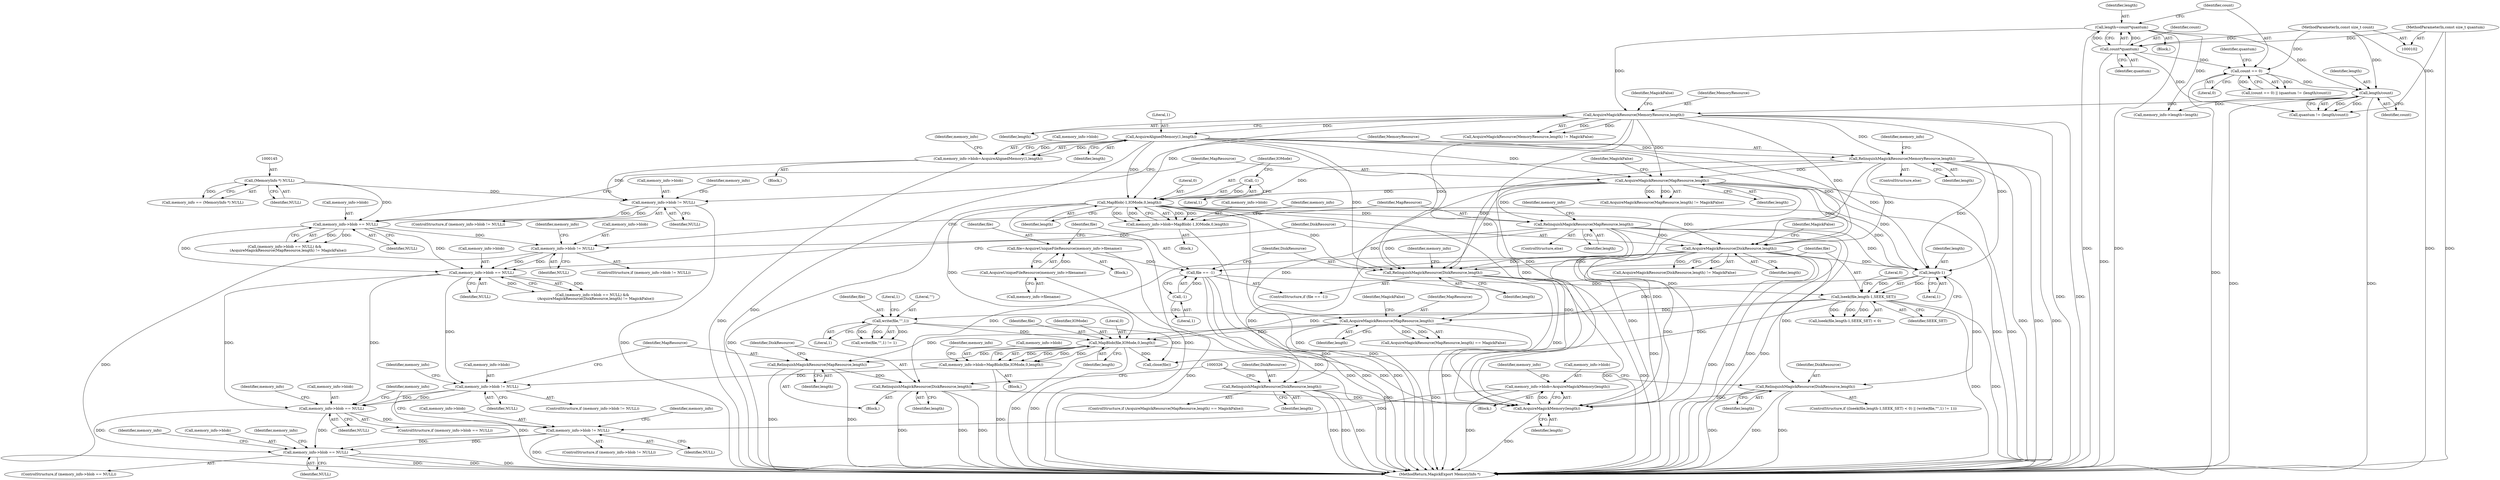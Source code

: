 digraph "0_ImageMagick_0f6fc2d5bf8f500820c3dbcf0d23ee14f2d9f734@pointer" {
"1000343" [label="(Call,memory_info->blob != NULL)"];
"1000336" [label="(Call,memory_info->blob=AcquireMagickMemory(length))"];
"1000340" [label="(Call,AcquireMagickMemory(length))"];
"1000170" [label="(Call,AcquireMagickResource(MemoryResource,length))"];
"1000120" [label="(Call,length/count)"];
"1000108" [label="(Call,length=count*quantum)"];
"1000110" [label="(Call,count*quantum)"];
"1000103" [label="(MethodParameterIn,const size_t count)"];
"1000104" [label="(MethodParameterIn,const size_t quantum)"];
"1000115" [label="(Call,count == 0)"];
"1000292" [label="(Call,RelinquishMagickResource(DiskResource,length))"];
"1000243" [label="(Call,AcquireMagickResource(DiskResource,length))"];
"1000214" [label="(Call,MapBlob(-1,IOMode,0,length))"];
"1000215" [label="(Call,-1)"];
"1000179" [label="(Call,AcquireAlignedMemory(1,length))"];
"1000205" [label="(Call,AcquireMagickResource(MapResource,length))"];
"1000194" [label="(Call,RelinquishMagickResource(MemoryResource,length))"];
"1000232" [label="(Call,RelinquishMagickResource(MapResource,length))"];
"1000288" [label="(Call,AcquireMagickResource(MapResource,length))"];
"1000270" [label="(Call,length-1)"];
"1000301" [label="(Call,MapBlob(file,IOMode,0,length))"];
"1000268" [label="(Call,lseek(file,length-1,SEEK_SET))"];
"1000256" [label="(Call,file == -1)"];
"1000249" [label="(Call,file=AcquireUniqueFileResource(memory_info->filename))"];
"1000251" [label="(Call,AcquireUniqueFileResource(memory_info->filename))"];
"1000258" [label="(Call,-1)"];
"1000276" [label="(Call,write(file,\"\",1))"];
"1000260" [label="(Call,RelinquishMagickResource(DiskResource,length))"];
"1000322" [label="(Call,RelinquishMagickResource(DiskResource,length))"];
"1000319" [label="(Call,RelinquishMagickResource(MapResource,length))"];
"1000281" [label="(Call,RelinquishMagickResource(DiskResource,length))"];
"1000330" [label="(Call,memory_info->blob == NULL)"];
"1000237" [label="(Call,memory_info->blob == NULL)"];
"1000199" [label="(Call,memory_info->blob == NULL)"];
"1000183" [label="(Call,memory_info->blob != NULL)"];
"1000175" [label="(Call,memory_info->blob=AcquireAlignedMemory(1,length))"];
"1000144" [label="(Call,(MemoryInfo *) NULL)"];
"1000221" [label="(Call,memory_info->blob != NULL)"];
"1000210" [label="(Call,memory_info->blob=MapBlob(-1,IOMode,0,length))"];
"1000307" [label="(Call,memory_info->blob != NULL)"];
"1000297" [label="(Call,memory_info->blob=MapBlob(file,IOMode,0,length))"];
"1000354" [label="(Call,memory_info->blob == NULL)"];
"1000108" [label="(Call,length=count*quantum)"];
"1000249" [label="(Call,file=AcquireUniqueFileResource(memory_info->filename))"];
"1000365" [label="(MethodReturn,MagickExport MemoryInfo *)"];
"1000265" [label="(ControlStructure,if ((lseek(file,length-1,SEEK_SET) < 0) || (write(file,\"\",1) != 1)))"];
"1000109" [label="(Identifier,length)"];
"1000274" [label="(Literal,0)"];
"1000117" [label="(Literal,0)"];
"1000308" [label="(Call,memory_info->blob)"];
"1000199" [label="(Call,memory_info->blob == NULL)"];
"1000243" [label="(Call,AcquireMagickResource(DiskResource,length))"];
"1000340" [label="(Call,AcquireMagickMemory(length))"];
"1000114" [label="(Call,(count == 0) || (quantum != (length/count)))"];
"1000288" [label="(Call,AcquireMagickResource(MapResource,length))"];
"1000298" [label="(Call,memory_info->blob)"];
"1000120" [label="(Call,length/count)"];
"1000286" [label="(ControlStructure,if (AcquireMagickResource(MapResource,length) == MagickFalse))"];
"1000180" [label="(Literal,1)"];
"1000293" [label="(Identifier,DiskResource)"];
"1000207" [label="(Identifier,length)"];
"1000304" [label="(Literal,0)"];
"1000176" [label="(Call,memory_info->blob)"];
"1000187" [label="(Identifier,NULL)"];
"1000345" [label="(Identifier,memory_info)"];
"1000175" [label="(Call,memory_info->blob=AcquireAlignedMemory(1,length))"];
"1000158" [label="(Call,memory_info->length=length)"];
"1000336" [label="(Call,memory_info->blob=AcquireMagickMemory(length))"];
"1000218" [label="(Literal,0)"];
"1000360" [label="(Identifier,memory_info)"];
"1000271" [label="(Identifier,length)"];
"1000330" [label="(Call,memory_info->blob == NULL)"];
"1000122" [label="(Identifier,count)"];
"1000103" [label="(MethodParameterIn,const size_t count)"];
"1000104" [label="(MethodParameterIn,const size_t quantum)"];
"1000314" [label="(Identifier,memory_info)"];
"1000309" [label="(Identifier,memory_info)"];
"1000290" [label="(Identifier,length)"];
"1000116" [label="(Identifier,count)"];
"1000307" [label="(Call,memory_info->blob != NULL)"];
"1000206" [label="(Identifier,MapResource)"];
"1000277" [label="(Identifier,file)"];
"1000204" [label="(Call,AcquireMagickResource(MapResource,length) != MagickFalse)"];
"1000302" [label="(Identifier,file)"];
"1000182" [label="(ControlStructure,if (memory_info->blob != NULL))"];
"1000179" [label="(Call,AcquireAlignedMemory(1,length))"];
"1000232" [label="(Call,RelinquishMagickResource(MapResource,length))"];
"1000356" [label="(Identifier,memory_info)"];
"1000297" [label="(Call,memory_info->blob=MapBlob(file,IOMode,0,length))"];
"1000144" [label="(Call,(MemoryInfo *) NULL)"];
"1000275" [label="(Call,write(file,\"\",1) != 1)"];
"1000354" [label="(Call,memory_info->blob == NULL)"];
"1000205" [label="(Call,AcquireMagickResource(MapResource,length))"];
"1000174" [label="(Block,)"];
"1000256" [label="(Call,file == -1)"];
"1000236" [label="(Call,(memory_info->blob == NULL) &&\n      (AcquireMagickResource(DiskResource,length) != MagickFalse))"];
"1000311" [label="(Identifier,NULL)"];
"1000118" [label="(Call,quantum != (length/count))"];
"1000319" [label="(Call,RelinquishMagickResource(MapResource,length))"];
"1000255" [label="(ControlStructure,if (file == -1))"];
"1000323" [label="(Identifier,DiskResource)"];
"1000173" [label="(Identifier,MagickFalse)"];
"1000322" [label="(Call,RelinquishMagickResource(DiskResource,length))"];
"1000112" [label="(Identifier,quantum)"];
"1000216" [label="(Literal,1)"];
"1000200" [label="(Call,memory_info->blob)"];
"1000246" [label="(Identifier,MagickFalse)"];
"1000238" [label="(Call,memory_info->blob)"];
"1000172" [label="(Identifier,length)"];
"1000231" [label="(ControlStructure,else)"];
"1000217" [label="(Identifier,IOMode)"];
"1000344" [label="(Call,memory_info->blob)"];
"1000259" [label="(Literal,1)"];
"1000222" [label="(Call,memory_info->blob)"];
"1000353" [label="(ControlStructure,if (memory_info->blob == NULL))"];
"1000280" [label="(Literal,1)"];
"1000201" [label="(Identifier,memory_info)"];
"1000234" [label="(Identifier,length)"];
"1000209" [label="(Block,)"];
"1000329" [label="(ControlStructure,if (memory_info->blob == NULL))"];
"1000169" [label="(Call,AcquireMagickResource(MemoryResource,length) != MagickFalse)"];
"1000105" [label="(Block,)"];
"1000292" [label="(Call,RelinquishMagickResource(DiskResource,length))"];
"1000324" [label="(Identifier,length)"];
"1000268" [label="(Call,lseek(file,length-1,SEEK_SET))"];
"1000184" [label="(Call,memory_info->blob)"];
"1000142" [label="(Call,memory_info == (MemoryInfo *) NULL)"];
"1000279" [label="(Literal,1)"];
"1000355" [label="(Call,memory_info->blob)"];
"1000244" [label="(Identifier,DiskResource)"];
"1000332" [label="(Identifier,memory_info)"];
"1000221" [label="(Call,memory_info->blob != NULL)"];
"1000237" [label="(Call,memory_info->blob == NULL)"];
"1000115" [label="(Call,count == 0)"];
"1000110" [label="(Call,count*quantum)"];
"1000270" [label="(Call,length-1)"];
"1000193" [label="(ControlStructure,else)"];
"1000276" [label="(Call,write(file,\"\",1))"];
"1000190" [label="(Identifier,memory_info)"];
"1000342" [label="(ControlStructure,if (memory_info->blob != NULL))"];
"1000208" [label="(Identifier,MagickFalse)"];
"1000320" [label="(Identifier,MapResource)"];
"1000257" [label="(Identifier,file)"];
"1000211" [label="(Call,memory_info->blob)"];
"1000272" [label="(Literal,1)"];
"1000241" [label="(Identifier,NULL)"];
"1000294" [label="(Identifier,length)"];
"1000335" [label="(Block,)"];
"1000198" [label="(Call,(memory_info->blob == NULL) &&\n      (AcquireMagickResource(MapResource,length) != MagickFalse))"];
"1000239" [label="(Identifier,memory_info)"];
"1000183" [label="(Call,memory_info->blob != NULL)"];
"1000195" [label="(Identifier,MemoryResource)"];
"1000210" [label="(Call,memory_info->blob=MapBlob(-1,IOMode,0,length))"];
"1000334" [label="(Identifier,NULL)"];
"1000214" [label="(Call,MapBlob(-1,IOMode,0,length))"];
"1000185" [label="(Identifier,memory_info)"];
"1000364" [label="(Identifier,memory_info)"];
"1000203" [label="(Identifier,NULL)"];
"1000252" [label="(Call,memory_info->filename)"];
"1000233" [label="(Identifier,MapResource)"];
"1000296" [label="(Block,)"];
"1000171" [label="(Identifier,MemoryResource)"];
"1000338" [label="(Identifier,memory_info)"];
"1000146" [label="(Identifier,NULL)"];
"1000305" [label="(Identifier,length)"];
"1000327" [label="(Call,close(file))"];
"1000343" [label="(Call,memory_info->blob != NULL)"];
"1000111" [label="(Identifier,count)"];
"1000247" [label="(Block,)"];
"1000283" [label="(Identifier,length)"];
"1000220" [label="(ControlStructure,if (memory_info->blob != NULL))"];
"1000219" [label="(Identifier,length)"];
"1000170" [label="(Call,AcquireMagickResource(MemoryResource,length))"];
"1000267" [label="(Call,lseek(file,length-1,SEEK_SET) < 0)"];
"1000291" [label="(Identifier,MagickFalse)"];
"1000223" [label="(Identifier,memory_info)"];
"1000303" [label="(Identifier,IOMode)"];
"1000242" [label="(Call,AcquireMagickResource(DiskResource,length) != MagickFalse)"];
"1000347" [label="(Identifier,NULL)"];
"1000278" [label="(Literal,\"\")"];
"1000251" [label="(Call,AcquireUniqueFileResource(memory_info->filename))"];
"1000194" [label="(Call,RelinquishMagickResource(MemoryResource,length))"];
"1000196" [label="(Identifier,length)"];
"1000225" [label="(Identifier,NULL)"];
"1000119" [label="(Identifier,quantum)"];
"1000258" [label="(Call,-1)"];
"1000260" [label="(Call,RelinquishMagickResource(DiskResource,length))"];
"1000262" [label="(Identifier,length)"];
"1000301" [label="(Call,MapBlob(file,IOMode,0,length))"];
"1000318" [label="(Block,)"];
"1000281" [label="(Call,RelinquishMagickResource(DiskResource,length))"];
"1000306" [label="(ControlStructure,if (memory_info->blob != NULL))"];
"1000269" [label="(Identifier,file)"];
"1000282" [label="(Identifier,DiskResource)"];
"1000287" [label="(Call,AcquireMagickResource(MapResource,length) == MagickFalse)"];
"1000350" [label="(Identifier,memory_info)"];
"1000228" [label="(Identifier,memory_info)"];
"1000273" [label="(Identifier,SEEK_SET)"];
"1000289" [label="(Identifier,MapResource)"];
"1000358" [label="(Identifier,NULL)"];
"1000337" [label="(Call,memory_info->blob)"];
"1000181" [label="(Identifier,length)"];
"1000341" [label="(Identifier,length)"];
"1000261" [label="(Identifier,DiskResource)"];
"1000245" [label="(Identifier,length)"];
"1000321" [label="(Identifier,length)"];
"1000250" [label="(Identifier,file)"];
"1000331" [label="(Call,memory_info->blob)"];
"1000215" [label="(Call,-1)"];
"1000121" [label="(Identifier,length)"];
"1000343" -> "1000342"  [label="AST: "];
"1000343" -> "1000347"  [label="CFG: "];
"1000344" -> "1000343"  [label="AST: "];
"1000347" -> "1000343"  [label="AST: "];
"1000350" -> "1000343"  [label="CFG: "];
"1000356" -> "1000343"  [label="CFG: "];
"1000343" -> "1000365"  [label="DDG: "];
"1000336" -> "1000343"  [label="DDG: "];
"1000330" -> "1000343"  [label="DDG: "];
"1000343" -> "1000354"  [label="DDG: "];
"1000343" -> "1000354"  [label="DDG: "];
"1000336" -> "1000335"  [label="AST: "];
"1000336" -> "1000340"  [label="CFG: "];
"1000337" -> "1000336"  [label="AST: "];
"1000340" -> "1000336"  [label="AST: "];
"1000345" -> "1000336"  [label="CFG: "];
"1000336" -> "1000365"  [label="DDG: "];
"1000340" -> "1000336"  [label="DDG: "];
"1000340" -> "1000341"  [label="CFG: "];
"1000341" -> "1000340"  [label="AST: "];
"1000340" -> "1000365"  [label="DDG: "];
"1000170" -> "1000340"  [label="DDG: "];
"1000292" -> "1000340"  [label="DDG: "];
"1000214" -> "1000340"  [label="DDG: "];
"1000301" -> "1000340"  [label="DDG: "];
"1000179" -> "1000340"  [label="DDG: "];
"1000205" -> "1000340"  [label="DDG: "];
"1000260" -> "1000340"  [label="DDG: "];
"1000322" -> "1000340"  [label="DDG: "];
"1000232" -> "1000340"  [label="DDG: "];
"1000243" -> "1000340"  [label="DDG: "];
"1000194" -> "1000340"  [label="DDG: "];
"1000281" -> "1000340"  [label="DDG: "];
"1000170" -> "1000169"  [label="AST: "];
"1000170" -> "1000172"  [label="CFG: "];
"1000171" -> "1000170"  [label="AST: "];
"1000172" -> "1000170"  [label="AST: "];
"1000173" -> "1000170"  [label="CFG: "];
"1000170" -> "1000365"  [label="DDG: "];
"1000170" -> "1000365"  [label="DDG: "];
"1000170" -> "1000169"  [label="DDG: "];
"1000170" -> "1000169"  [label="DDG: "];
"1000120" -> "1000170"  [label="DDG: "];
"1000108" -> "1000170"  [label="DDG: "];
"1000170" -> "1000179"  [label="DDG: "];
"1000170" -> "1000194"  [label="DDG: "];
"1000170" -> "1000205"  [label="DDG: "];
"1000170" -> "1000214"  [label="DDG: "];
"1000170" -> "1000243"  [label="DDG: "];
"1000170" -> "1000260"  [label="DDG: "];
"1000170" -> "1000270"  [label="DDG: "];
"1000120" -> "1000118"  [label="AST: "];
"1000120" -> "1000122"  [label="CFG: "];
"1000121" -> "1000120"  [label="AST: "];
"1000122" -> "1000120"  [label="AST: "];
"1000118" -> "1000120"  [label="CFG: "];
"1000120" -> "1000365"  [label="DDG: "];
"1000120" -> "1000365"  [label="DDG: "];
"1000120" -> "1000118"  [label="DDG: "];
"1000120" -> "1000118"  [label="DDG: "];
"1000108" -> "1000120"  [label="DDG: "];
"1000115" -> "1000120"  [label="DDG: "];
"1000103" -> "1000120"  [label="DDG: "];
"1000120" -> "1000158"  [label="DDG: "];
"1000108" -> "1000105"  [label="AST: "];
"1000108" -> "1000110"  [label="CFG: "];
"1000109" -> "1000108"  [label="AST: "];
"1000110" -> "1000108"  [label="AST: "];
"1000116" -> "1000108"  [label="CFG: "];
"1000108" -> "1000365"  [label="DDG: "];
"1000108" -> "1000365"  [label="DDG: "];
"1000110" -> "1000108"  [label="DDG: "];
"1000110" -> "1000108"  [label="DDG: "];
"1000108" -> "1000158"  [label="DDG: "];
"1000110" -> "1000112"  [label="CFG: "];
"1000111" -> "1000110"  [label="AST: "];
"1000112" -> "1000110"  [label="AST: "];
"1000110" -> "1000365"  [label="DDG: "];
"1000103" -> "1000110"  [label="DDG: "];
"1000104" -> "1000110"  [label="DDG: "];
"1000110" -> "1000115"  [label="DDG: "];
"1000110" -> "1000118"  [label="DDG: "];
"1000103" -> "1000102"  [label="AST: "];
"1000103" -> "1000365"  [label="DDG: "];
"1000103" -> "1000115"  [label="DDG: "];
"1000104" -> "1000102"  [label="AST: "];
"1000104" -> "1000365"  [label="DDG: "];
"1000104" -> "1000118"  [label="DDG: "];
"1000115" -> "1000114"  [label="AST: "];
"1000115" -> "1000117"  [label="CFG: "];
"1000116" -> "1000115"  [label="AST: "];
"1000117" -> "1000115"  [label="AST: "];
"1000119" -> "1000115"  [label="CFG: "];
"1000114" -> "1000115"  [label="CFG: "];
"1000115" -> "1000365"  [label="DDG: "];
"1000115" -> "1000114"  [label="DDG: "];
"1000115" -> "1000114"  [label="DDG: "];
"1000292" -> "1000286"  [label="AST: "];
"1000292" -> "1000294"  [label="CFG: "];
"1000293" -> "1000292"  [label="AST: "];
"1000294" -> "1000292"  [label="AST: "];
"1000326" -> "1000292"  [label="CFG: "];
"1000292" -> "1000365"  [label="DDG: "];
"1000292" -> "1000365"  [label="DDG: "];
"1000292" -> "1000365"  [label="DDG: "];
"1000243" -> "1000292"  [label="DDG: "];
"1000288" -> "1000292"  [label="DDG: "];
"1000243" -> "1000242"  [label="AST: "];
"1000243" -> "1000245"  [label="CFG: "];
"1000244" -> "1000243"  [label="AST: "];
"1000245" -> "1000243"  [label="AST: "];
"1000246" -> "1000243"  [label="CFG: "];
"1000243" -> "1000365"  [label="DDG: "];
"1000243" -> "1000365"  [label="DDG: "];
"1000243" -> "1000242"  [label="DDG: "];
"1000243" -> "1000242"  [label="DDG: "];
"1000214" -> "1000243"  [label="DDG: "];
"1000179" -> "1000243"  [label="DDG: "];
"1000205" -> "1000243"  [label="DDG: "];
"1000232" -> "1000243"  [label="DDG: "];
"1000194" -> "1000243"  [label="DDG: "];
"1000243" -> "1000260"  [label="DDG: "];
"1000243" -> "1000260"  [label="DDG: "];
"1000243" -> "1000270"  [label="DDG: "];
"1000243" -> "1000281"  [label="DDG: "];
"1000243" -> "1000322"  [label="DDG: "];
"1000214" -> "1000210"  [label="AST: "];
"1000214" -> "1000219"  [label="CFG: "];
"1000215" -> "1000214"  [label="AST: "];
"1000217" -> "1000214"  [label="AST: "];
"1000218" -> "1000214"  [label="AST: "];
"1000219" -> "1000214"  [label="AST: "];
"1000210" -> "1000214"  [label="CFG: "];
"1000214" -> "1000365"  [label="DDG: "];
"1000214" -> "1000365"  [label="DDG: "];
"1000214" -> "1000365"  [label="DDG: "];
"1000214" -> "1000210"  [label="DDG: "];
"1000214" -> "1000210"  [label="DDG: "];
"1000214" -> "1000210"  [label="DDG: "];
"1000214" -> "1000210"  [label="DDG: "];
"1000215" -> "1000214"  [label="DDG: "];
"1000179" -> "1000214"  [label="DDG: "];
"1000205" -> "1000214"  [label="DDG: "];
"1000194" -> "1000214"  [label="DDG: "];
"1000214" -> "1000232"  [label="DDG: "];
"1000214" -> "1000260"  [label="DDG: "];
"1000214" -> "1000270"  [label="DDG: "];
"1000214" -> "1000301"  [label="DDG: "];
"1000215" -> "1000216"  [label="CFG: "];
"1000216" -> "1000215"  [label="AST: "];
"1000217" -> "1000215"  [label="CFG: "];
"1000179" -> "1000175"  [label="AST: "];
"1000179" -> "1000181"  [label="CFG: "];
"1000180" -> "1000179"  [label="AST: "];
"1000181" -> "1000179"  [label="AST: "];
"1000175" -> "1000179"  [label="CFG: "];
"1000179" -> "1000365"  [label="DDG: "];
"1000179" -> "1000175"  [label="DDG: "];
"1000179" -> "1000175"  [label="DDG: "];
"1000179" -> "1000194"  [label="DDG: "];
"1000179" -> "1000205"  [label="DDG: "];
"1000179" -> "1000260"  [label="DDG: "];
"1000179" -> "1000270"  [label="DDG: "];
"1000205" -> "1000204"  [label="AST: "];
"1000205" -> "1000207"  [label="CFG: "];
"1000206" -> "1000205"  [label="AST: "];
"1000207" -> "1000205"  [label="AST: "];
"1000208" -> "1000205"  [label="CFG: "];
"1000205" -> "1000365"  [label="DDG: "];
"1000205" -> "1000365"  [label="DDG: "];
"1000205" -> "1000204"  [label="DDG: "];
"1000205" -> "1000204"  [label="DDG: "];
"1000194" -> "1000205"  [label="DDG: "];
"1000205" -> "1000232"  [label="DDG: "];
"1000205" -> "1000260"  [label="DDG: "];
"1000205" -> "1000270"  [label="DDG: "];
"1000205" -> "1000288"  [label="DDG: "];
"1000194" -> "1000193"  [label="AST: "];
"1000194" -> "1000196"  [label="CFG: "];
"1000195" -> "1000194"  [label="AST: "];
"1000196" -> "1000194"  [label="AST: "];
"1000201" -> "1000194"  [label="CFG: "];
"1000194" -> "1000365"  [label="DDG: "];
"1000194" -> "1000365"  [label="DDG: "];
"1000194" -> "1000365"  [label="DDG: "];
"1000194" -> "1000260"  [label="DDG: "];
"1000194" -> "1000270"  [label="DDG: "];
"1000232" -> "1000231"  [label="AST: "];
"1000232" -> "1000234"  [label="CFG: "];
"1000233" -> "1000232"  [label="AST: "];
"1000234" -> "1000232"  [label="AST: "];
"1000239" -> "1000232"  [label="CFG: "];
"1000232" -> "1000365"  [label="DDG: "];
"1000232" -> "1000365"  [label="DDG: "];
"1000232" -> "1000365"  [label="DDG: "];
"1000232" -> "1000260"  [label="DDG: "];
"1000232" -> "1000270"  [label="DDG: "];
"1000232" -> "1000288"  [label="DDG: "];
"1000288" -> "1000287"  [label="AST: "];
"1000288" -> "1000290"  [label="CFG: "];
"1000289" -> "1000288"  [label="AST: "];
"1000290" -> "1000288"  [label="AST: "];
"1000291" -> "1000288"  [label="CFG: "];
"1000288" -> "1000365"  [label="DDG: "];
"1000288" -> "1000287"  [label="DDG: "];
"1000288" -> "1000287"  [label="DDG: "];
"1000270" -> "1000288"  [label="DDG: "];
"1000288" -> "1000301"  [label="DDG: "];
"1000288" -> "1000319"  [label="DDG: "];
"1000270" -> "1000268"  [label="AST: "];
"1000270" -> "1000272"  [label="CFG: "];
"1000271" -> "1000270"  [label="AST: "];
"1000272" -> "1000270"  [label="AST: "];
"1000273" -> "1000270"  [label="CFG: "];
"1000270" -> "1000268"  [label="DDG: "];
"1000270" -> "1000268"  [label="DDG: "];
"1000270" -> "1000281"  [label="DDG: "];
"1000301" -> "1000297"  [label="AST: "];
"1000301" -> "1000305"  [label="CFG: "];
"1000302" -> "1000301"  [label="AST: "];
"1000303" -> "1000301"  [label="AST: "];
"1000304" -> "1000301"  [label="AST: "];
"1000305" -> "1000301"  [label="AST: "];
"1000297" -> "1000301"  [label="CFG: "];
"1000301" -> "1000365"  [label="DDG: "];
"1000301" -> "1000365"  [label="DDG: "];
"1000301" -> "1000297"  [label="DDG: "];
"1000301" -> "1000297"  [label="DDG: "];
"1000301" -> "1000297"  [label="DDG: "];
"1000301" -> "1000297"  [label="DDG: "];
"1000268" -> "1000301"  [label="DDG: "];
"1000276" -> "1000301"  [label="DDG: "];
"1000301" -> "1000319"  [label="DDG: "];
"1000301" -> "1000327"  [label="DDG: "];
"1000268" -> "1000267"  [label="AST: "];
"1000268" -> "1000273"  [label="CFG: "];
"1000269" -> "1000268"  [label="AST: "];
"1000273" -> "1000268"  [label="AST: "];
"1000274" -> "1000268"  [label="CFG: "];
"1000268" -> "1000365"  [label="DDG: "];
"1000268" -> "1000365"  [label="DDG: "];
"1000268" -> "1000267"  [label="DDG: "];
"1000268" -> "1000267"  [label="DDG: "];
"1000268" -> "1000267"  [label="DDG: "];
"1000256" -> "1000268"  [label="DDG: "];
"1000268" -> "1000276"  [label="DDG: "];
"1000268" -> "1000327"  [label="DDG: "];
"1000256" -> "1000255"  [label="AST: "];
"1000256" -> "1000258"  [label="CFG: "];
"1000257" -> "1000256"  [label="AST: "];
"1000258" -> "1000256"  [label="AST: "];
"1000261" -> "1000256"  [label="CFG: "];
"1000269" -> "1000256"  [label="CFG: "];
"1000256" -> "1000365"  [label="DDG: "];
"1000256" -> "1000365"  [label="DDG: "];
"1000256" -> "1000365"  [label="DDG: "];
"1000249" -> "1000256"  [label="DDG: "];
"1000258" -> "1000256"  [label="DDG: "];
"1000249" -> "1000247"  [label="AST: "];
"1000249" -> "1000251"  [label="CFG: "];
"1000250" -> "1000249"  [label="AST: "];
"1000251" -> "1000249"  [label="AST: "];
"1000257" -> "1000249"  [label="CFG: "];
"1000249" -> "1000365"  [label="DDG: "];
"1000251" -> "1000249"  [label="DDG: "];
"1000251" -> "1000252"  [label="CFG: "];
"1000252" -> "1000251"  [label="AST: "];
"1000251" -> "1000365"  [label="DDG: "];
"1000258" -> "1000259"  [label="CFG: "];
"1000259" -> "1000258"  [label="AST: "];
"1000276" -> "1000275"  [label="AST: "];
"1000276" -> "1000279"  [label="CFG: "];
"1000277" -> "1000276"  [label="AST: "];
"1000278" -> "1000276"  [label="AST: "];
"1000279" -> "1000276"  [label="AST: "];
"1000280" -> "1000276"  [label="CFG: "];
"1000276" -> "1000275"  [label="DDG: "];
"1000276" -> "1000275"  [label="DDG: "];
"1000276" -> "1000275"  [label="DDG: "];
"1000276" -> "1000327"  [label="DDG: "];
"1000260" -> "1000255"  [label="AST: "];
"1000260" -> "1000262"  [label="CFG: "];
"1000261" -> "1000260"  [label="AST: "];
"1000262" -> "1000260"  [label="AST: "];
"1000332" -> "1000260"  [label="CFG: "];
"1000260" -> "1000365"  [label="DDG: "];
"1000260" -> "1000365"  [label="DDG: "];
"1000260" -> "1000365"  [label="DDG: "];
"1000322" -> "1000318"  [label="AST: "];
"1000322" -> "1000324"  [label="CFG: "];
"1000323" -> "1000322"  [label="AST: "];
"1000324" -> "1000322"  [label="AST: "];
"1000326" -> "1000322"  [label="CFG: "];
"1000322" -> "1000365"  [label="DDG: "];
"1000322" -> "1000365"  [label="DDG: "];
"1000322" -> "1000365"  [label="DDG: "];
"1000319" -> "1000322"  [label="DDG: "];
"1000319" -> "1000318"  [label="AST: "];
"1000319" -> "1000321"  [label="CFG: "];
"1000320" -> "1000319"  [label="AST: "];
"1000321" -> "1000319"  [label="AST: "];
"1000323" -> "1000319"  [label="CFG: "];
"1000319" -> "1000365"  [label="DDG: "];
"1000319" -> "1000365"  [label="DDG: "];
"1000281" -> "1000265"  [label="AST: "];
"1000281" -> "1000283"  [label="CFG: "];
"1000282" -> "1000281"  [label="AST: "];
"1000283" -> "1000281"  [label="AST: "];
"1000326" -> "1000281"  [label="CFG: "];
"1000281" -> "1000365"  [label="DDG: "];
"1000281" -> "1000365"  [label="DDG: "];
"1000281" -> "1000365"  [label="DDG: "];
"1000330" -> "1000329"  [label="AST: "];
"1000330" -> "1000334"  [label="CFG: "];
"1000331" -> "1000330"  [label="AST: "];
"1000334" -> "1000330"  [label="AST: "];
"1000338" -> "1000330"  [label="CFG: "];
"1000356" -> "1000330"  [label="CFG: "];
"1000237" -> "1000330"  [label="DDG: "];
"1000237" -> "1000330"  [label="DDG: "];
"1000307" -> "1000330"  [label="DDG: "];
"1000307" -> "1000330"  [label="DDG: "];
"1000330" -> "1000354"  [label="DDG: "];
"1000330" -> "1000354"  [label="DDG: "];
"1000237" -> "1000236"  [label="AST: "];
"1000237" -> "1000241"  [label="CFG: "];
"1000238" -> "1000237"  [label="AST: "];
"1000241" -> "1000237"  [label="AST: "];
"1000244" -> "1000237"  [label="CFG: "];
"1000236" -> "1000237"  [label="CFG: "];
"1000237" -> "1000236"  [label="DDG: "];
"1000237" -> "1000236"  [label="DDG: "];
"1000199" -> "1000237"  [label="DDG: "];
"1000199" -> "1000237"  [label="DDG: "];
"1000221" -> "1000237"  [label="DDG: "];
"1000221" -> "1000237"  [label="DDG: "];
"1000237" -> "1000307"  [label="DDG: "];
"1000199" -> "1000198"  [label="AST: "];
"1000199" -> "1000203"  [label="CFG: "];
"1000200" -> "1000199"  [label="AST: "];
"1000203" -> "1000199"  [label="AST: "];
"1000206" -> "1000199"  [label="CFG: "];
"1000198" -> "1000199"  [label="CFG: "];
"1000199" -> "1000198"  [label="DDG: "];
"1000199" -> "1000198"  [label="DDG: "];
"1000183" -> "1000199"  [label="DDG: "];
"1000183" -> "1000199"  [label="DDG: "];
"1000144" -> "1000199"  [label="DDG: "];
"1000199" -> "1000221"  [label="DDG: "];
"1000183" -> "1000182"  [label="AST: "];
"1000183" -> "1000187"  [label="CFG: "];
"1000184" -> "1000183"  [label="AST: "];
"1000187" -> "1000183"  [label="AST: "];
"1000190" -> "1000183"  [label="CFG: "];
"1000195" -> "1000183"  [label="CFG: "];
"1000183" -> "1000365"  [label="DDG: "];
"1000175" -> "1000183"  [label="DDG: "];
"1000144" -> "1000183"  [label="DDG: "];
"1000175" -> "1000174"  [label="AST: "];
"1000176" -> "1000175"  [label="AST: "];
"1000185" -> "1000175"  [label="CFG: "];
"1000175" -> "1000365"  [label="DDG: "];
"1000144" -> "1000142"  [label="AST: "];
"1000144" -> "1000146"  [label="CFG: "];
"1000145" -> "1000144"  [label="AST: "];
"1000146" -> "1000144"  [label="AST: "];
"1000142" -> "1000144"  [label="CFG: "];
"1000144" -> "1000142"  [label="DDG: "];
"1000221" -> "1000220"  [label="AST: "];
"1000221" -> "1000225"  [label="CFG: "];
"1000222" -> "1000221"  [label="AST: "];
"1000225" -> "1000221"  [label="AST: "];
"1000228" -> "1000221"  [label="CFG: "];
"1000233" -> "1000221"  [label="CFG: "];
"1000221" -> "1000365"  [label="DDG: "];
"1000210" -> "1000221"  [label="DDG: "];
"1000210" -> "1000209"  [label="AST: "];
"1000211" -> "1000210"  [label="AST: "];
"1000223" -> "1000210"  [label="CFG: "];
"1000210" -> "1000365"  [label="DDG: "];
"1000307" -> "1000306"  [label="AST: "];
"1000307" -> "1000311"  [label="CFG: "];
"1000308" -> "1000307"  [label="AST: "];
"1000311" -> "1000307"  [label="AST: "];
"1000314" -> "1000307"  [label="CFG: "];
"1000320" -> "1000307"  [label="CFG: "];
"1000307" -> "1000365"  [label="DDG: "];
"1000297" -> "1000307"  [label="DDG: "];
"1000297" -> "1000296"  [label="AST: "];
"1000298" -> "1000297"  [label="AST: "];
"1000309" -> "1000297"  [label="CFG: "];
"1000297" -> "1000365"  [label="DDG: "];
"1000354" -> "1000353"  [label="AST: "];
"1000354" -> "1000358"  [label="CFG: "];
"1000355" -> "1000354"  [label="AST: "];
"1000358" -> "1000354"  [label="AST: "];
"1000360" -> "1000354"  [label="CFG: "];
"1000364" -> "1000354"  [label="CFG: "];
"1000354" -> "1000365"  [label="DDG: "];
"1000354" -> "1000365"  [label="DDG: "];
"1000354" -> "1000365"  [label="DDG: "];
}
